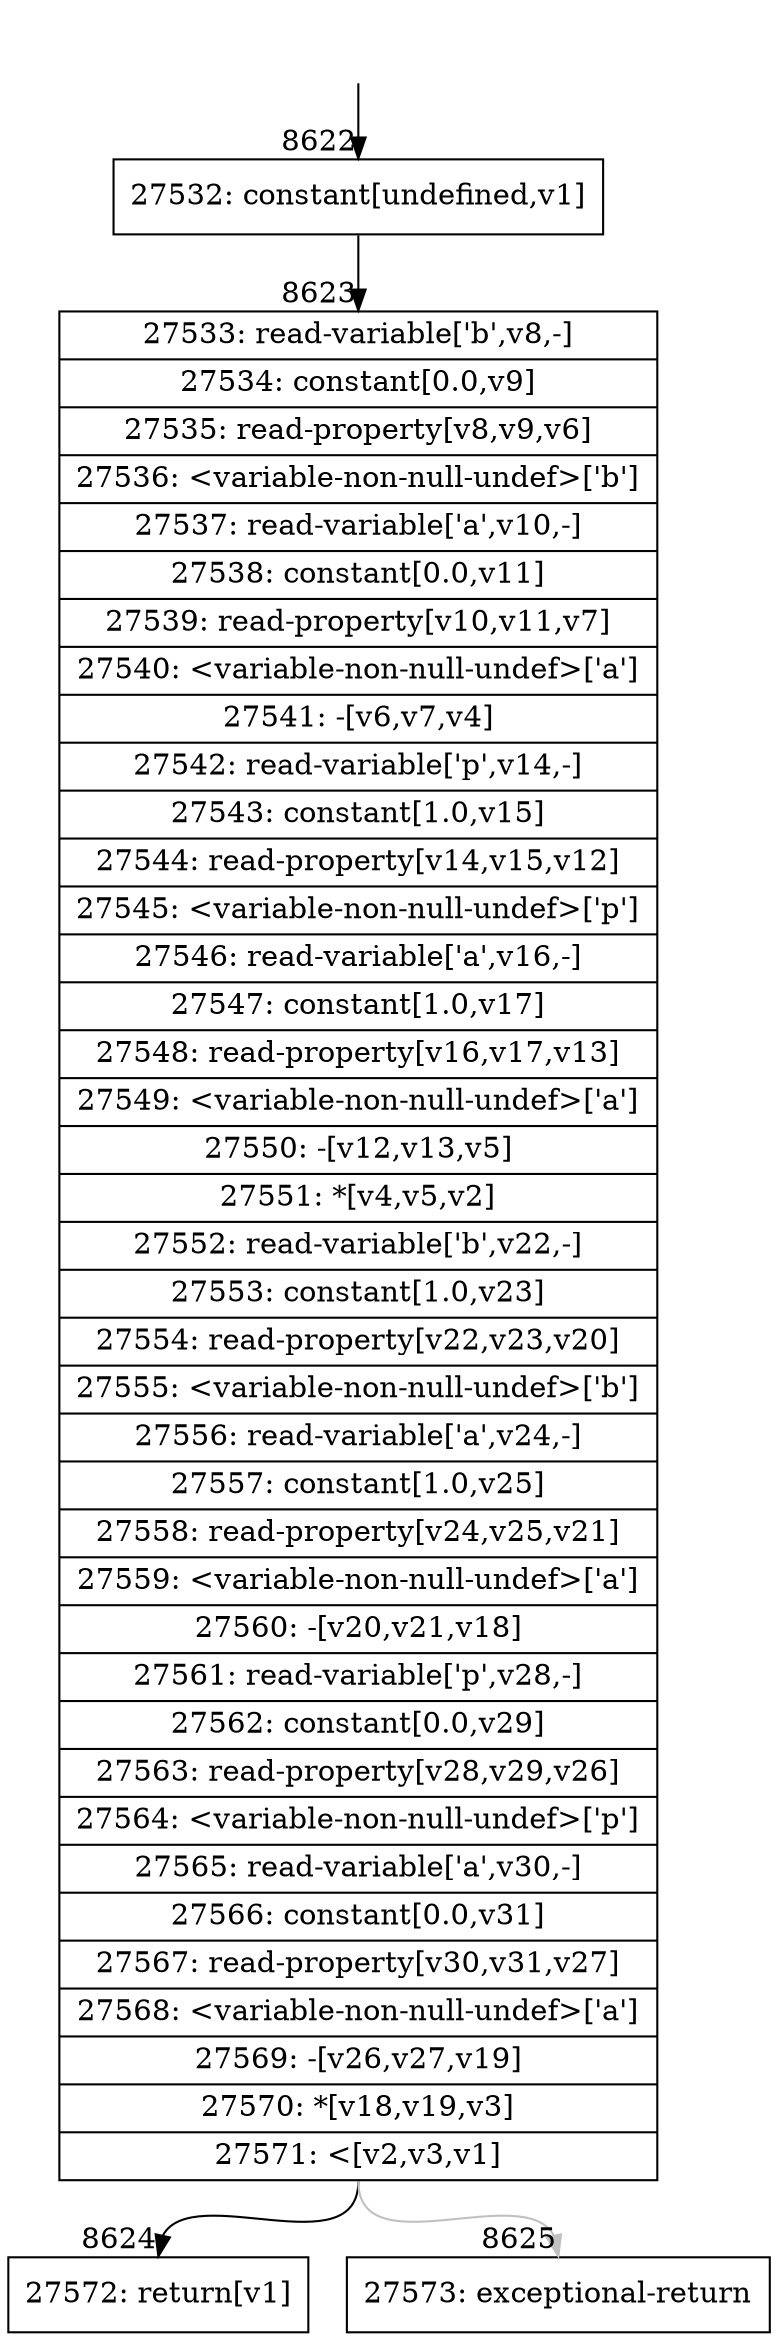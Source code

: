 digraph {
rankdir="TD"
BB_entry818[shape=none,label=""];
BB_entry818 -> BB8622 [tailport=s, headport=n, headlabel="    8622"]
BB8622 [shape=record label="{27532: constant[undefined,v1]}" ] 
BB8622 -> BB8623 [tailport=s, headport=n, headlabel="      8623"]
BB8623 [shape=record label="{27533: read-variable['b',v8,-]|27534: constant[0.0,v9]|27535: read-property[v8,v9,v6]|27536: \<variable-non-null-undef\>['b']|27537: read-variable['a',v10,-]|27538: constant[0.0,v11]|27539: read-property[v10,v11,v7]|27540: \<variable-non-null-undef\>['a']|27541: -[v6,v7,v4]|27542: read-variable['p',v14,-]|27543: constant[1.0,v15]|27544: read-property[v14,v15,v12]|27545: \<variable-non-null-undef\>['p']|27546: read-variable['a',v16,-]|27547: constant[1.0,v17]|27548: read-property[v16,v17,v13]|27549: \<variable-non-null-undef\>['a']|27550: -[v12,v13,v5]|27551: *[v4,v5,v2]|27552: read-variable['b',v22,-]|27553: constant[1.0,v23]|27554: read-property[v22,v23,v20]|27555: \<variable-non-null-undef\>['b']|27556: read-variable['a',v24,-]|27557: constant[1.0,v25]|27558: read-property[v24,v25,v21]|27559: \<variable-non-null-undef\>['a']|27560: -[v20,v21,v18]|27561: read-variable['p',v28,-]|27562: constant[0.0,v29]|27563: read-property[v28,v29,v26]|27564: \<variable-non-null-undef\>['p']|27565: read-variable['a',v30,-]|27566: constant[0.0,v31]|27567: read-property[v30,v31,v27]|27568: \<variable-non-null-undef\>['a']|27569: -[v26,v27,v19]|27570: *[v18,v19,v3]|27571: \<[v2,v3,v1]}" ] 
BB8623 -> BB8624 [tailport=s, headport=n, headlabel="      8624"]
BB8623 -> BB8625 [tailport=s, headport=n, color=gray, headlabel="      8625"]
BB8624 [shape=record label="{27572: return[v1]}" ] 
BB8625 [shape=record label="{27573: exceptional-return}" ] 
//#$~ 4885
}
